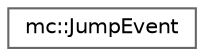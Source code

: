 digraph "Graphical Class Hierarchy"
{
 // LATEX_PDF_SIZE
  bgcolor="transparent";
  edge [fontname=Helvetica,fontsize=10,labelfontname=Helvetica,labelfontsize=10];
  node [fontname=Helvetica,fontsize=10,shape=box,height=0.2,width=0.4];
  rankdir="LR";
  Node0 [id="Node000000",label="mc::JumpEvent",height=0.2,width=0.4,color="grey40", fillcolor="white", style="filled",URL="$classmc_1_1JumpEvent.html",tooltip=" "];
}
